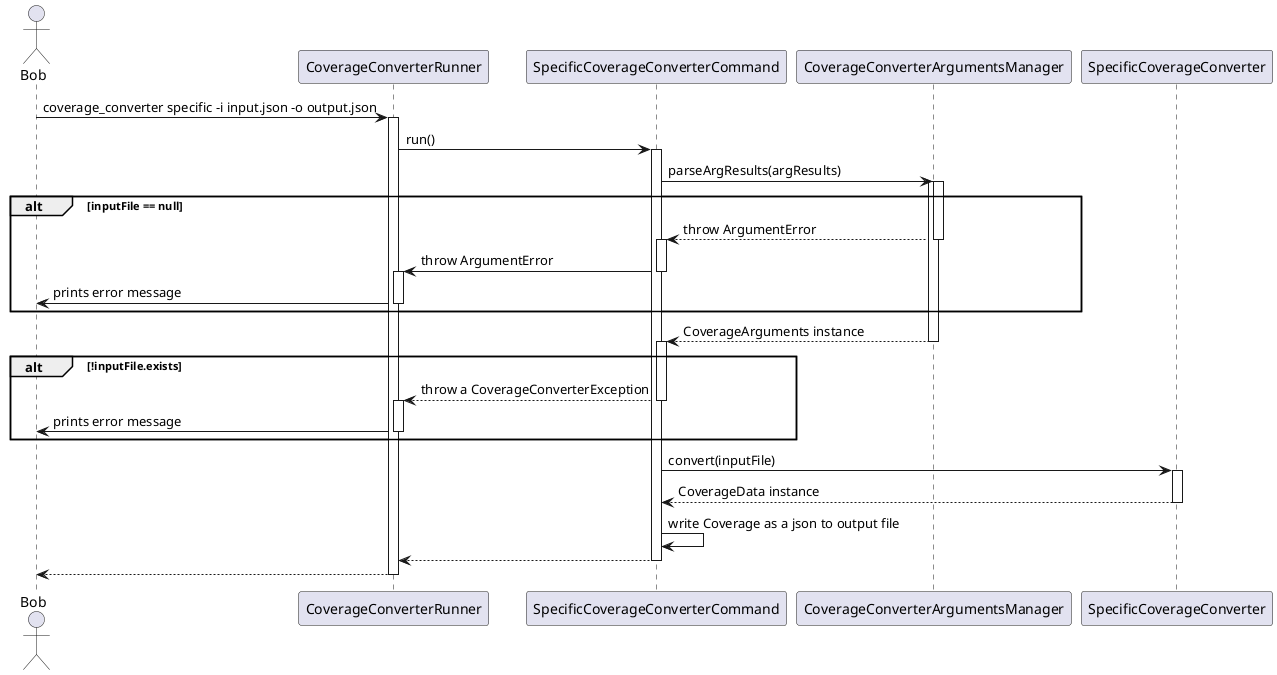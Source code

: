 @startuml coverage_sequence_diagram

actor Bob

participant CoverageConverterRunner
participant SpecificCoverageConverterCommand
participant CoverageConverterArgumentsManager
participant SpecificCoverageConverter

Bob -> CoverageConverterRunner : coverage_converter specific -i input.json -o output.json

activate CoverageConverterRunner
CoverageConverterRunner -> SpecificCoverageConverterCommand : run()
activate SpecificCoverageConverterCommand

SpecificCoverageConverterCommand -> CoverageConverterArgumentsManager : parseArgResults(argResults)
activate CoverageConverterArgumentsManager


alt inputFile == null
    activate CoverageConverterArgumentsManager

    return throw ArgumentError
    activate SpecificCoverageConverterCommand
    SpecificCoverageConverterCommand -> CoverageConverterRunner: throw ArgumentError
    deactivate SpecificCoverageConverterCommand
    activate CoverageConverterRunner
    CoverageConverterRunner -> Bob: prints error message
    deactivate CoverageConverterRunner

end

return CoverageArguments instance


alt !inputFile.exists
    activate SpecificCoverageConverterCommand

    SpecificCoverageConverterCommand --> CoverageConverterRunner: throw a CoverageConverterException
    deactivate SpecificCoverageConverterCommand

    activate CoverageConverterRunner

    CoverageConverterRunner -> Bob : prints error message
    deactivate CoverageConverterRunner

end

SpecificCoverageConverterCommand -> SpecificCoverageConverter : convert(inputFile)
activate SpecificCoverageConverter
return CoverageData instance
SpecificCoverageConverterCommand -> SpecificCoverageConverterCommand : write Coverage as a json to output file
return
return

@enduml
